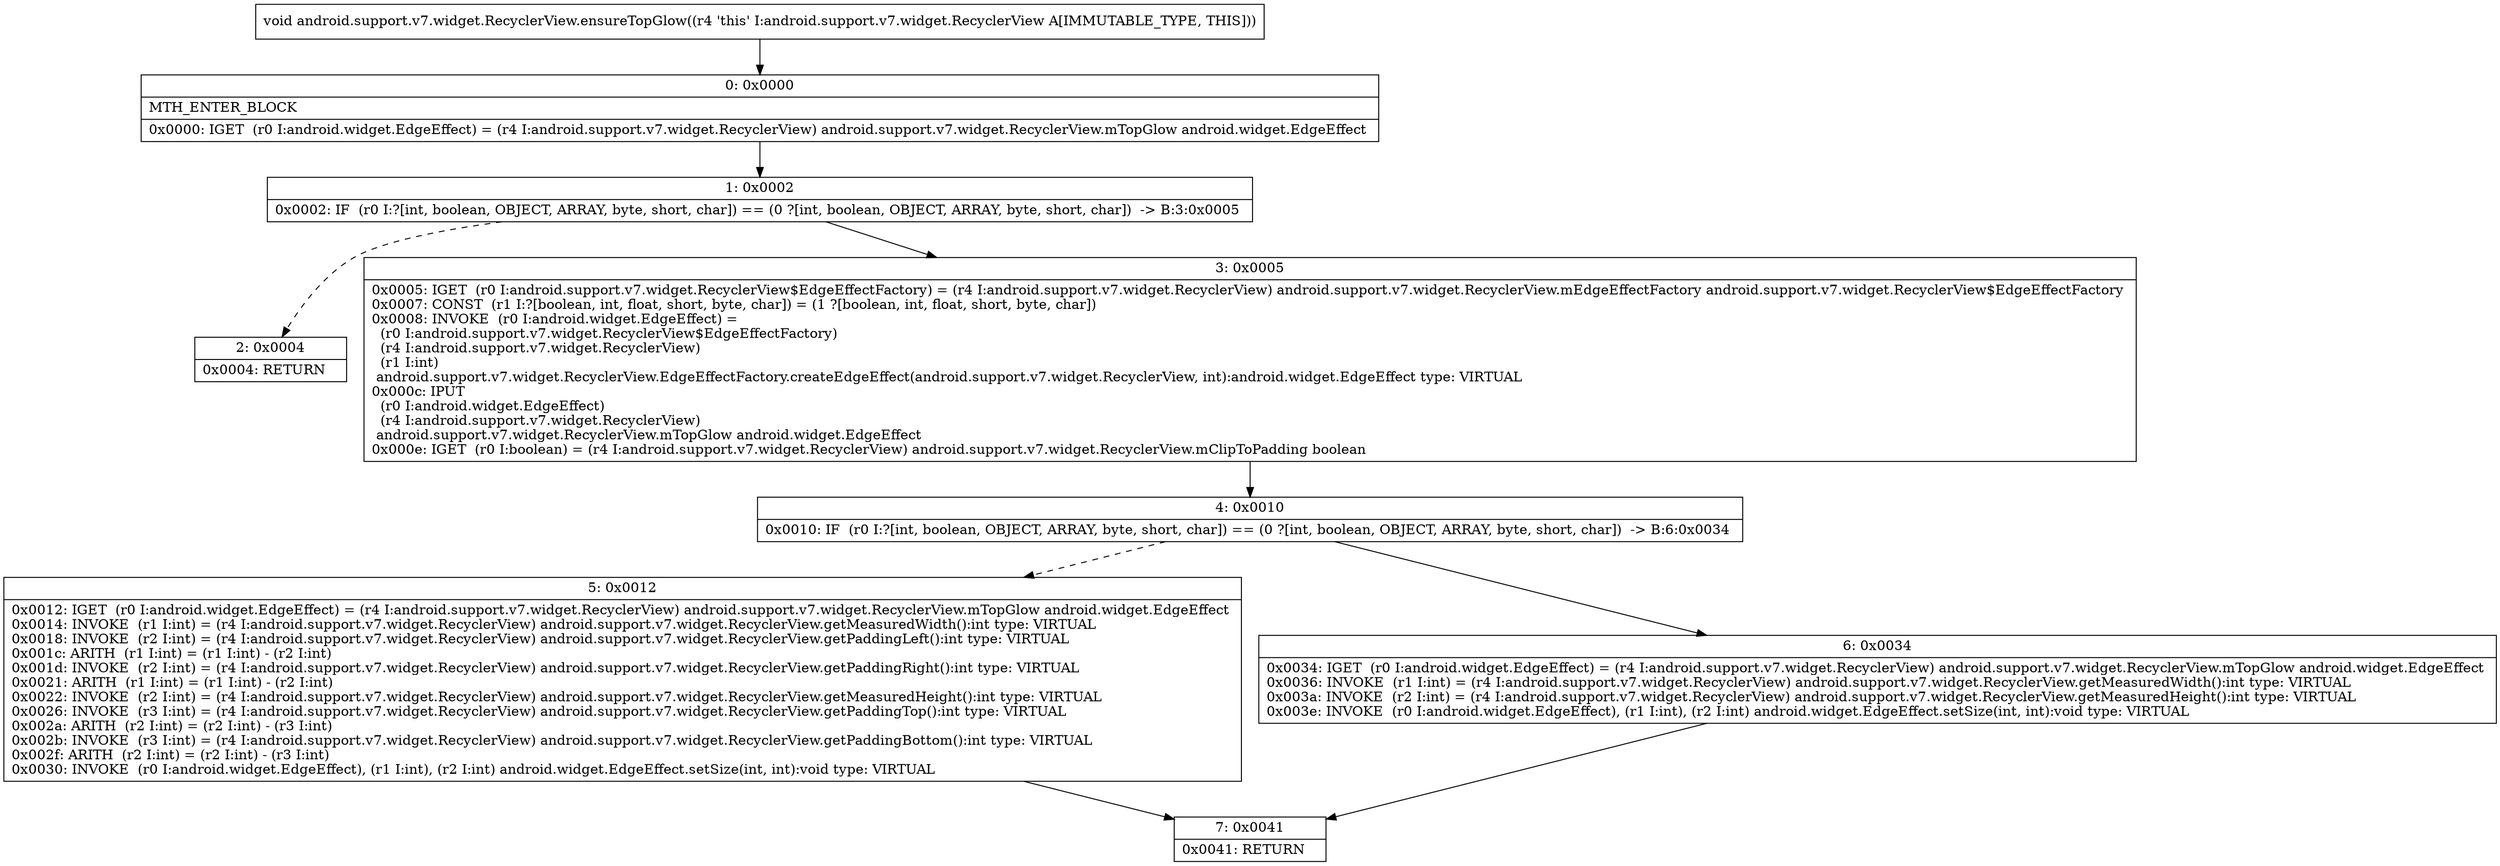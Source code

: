 digraph "CFG forandroid.support.v7.widget.RecyclerView.ensureTopGlow()V" {
Node_0 [shape=record,label="{0\:\ 0x0000|MTH_ENTER_BLOCK\l|0x0000: IGET  (r0 I:android.widget.EdgeEffect) = (r4 I:android.support.v7.widget.RecyclerView) android.support.v7.widget.RecyclerView.mTopGlow android.widget.EdgeEffect \l}"];
Node_1 [shape=record,label="{1\:\ 0x0002|0x0002: IF  (r0 I:?[int, boolean, OBJECT, ARRAY, byte, short, char]) == (0 ?[int, boolean, OBJECT, ARRAY, byte, short, char])  \-\> B:3:0x0005 \l}"];
Node_2 [shape=record,label="{2\:\ 0x0004|0x0004: RETURN   \l}"];
Node_3 [shape=record,label="{3\:\ 0x0005|0x0005: IGET  (r0 I:android.support.v7.widget.RecyclerView$EdgeEffectFactory) = (r4 I:android.support.v7.widget.RecyclerView) android.support.v7.widget.RecyclerView.mEdgeEffectFactory android.support.v7.widget.RecyclerView$EdgeEffectFactory \l0x0007: CONST  (r1 I:?[boolean, int, float, short, byte, char]) = (1 ?[boolean, int, float, short, byte, char]) \l0x0008: INVOKE  (r0 I:android.widget.EdgeEffect) = \l  (r0 I:android.support.v7.widget.RecyclerView$EdgeEffectFactory)\l  (r4 I:android.support.v7.widget.RecyclerView)\l  (r1 I:int)\l android.support.v7.widget.RecyclerView.EdgeEffectFactory.createEdgeEffect(android.support.v7.widget.RecyclerView, int):android.widget.EdgeEffect type: VIRTUAL \l0x000c: IPUT  \l  (r0 I:android.widget.EdgeEffect)\l  (r4 I:android.support.v7.widget.RecyclerView)\l android.support.v7.widget.RecyclerView.mTopGlow android.widget.EdgeEffect \l0x000e: IGET  (r0 I:boolean) = (r4 I:android.support.v7.widget.RecyclerView) android.support.v7.widget.RecyclerView.mClipToPadding boolean \l}"];
Node_4 [shape=record,label="{4\:\ 0x0010|0x0010: IF  (r0 I:?[int, boolean, OBJECT, ARRAY, byte, short, char]) == (0 ?[int, boolean, OBJECT, ARRAY, byte, short, char])  \-\> B:6:0x0034 \l}"];
Node_5 [shape=record,label="{5\:\ 0x0012|0x0012: IGET  (r0 I:android.widget.EdgeEffect) = (r4 I:android.support.v7.widget.RecyclerView) android.support.v7.widget.RecyclerView.mTopGlow android.widget.EdgeEffect \l0x0014: INVOKE  (r1 I:int) = (r4 I:android.support.v7.widget.RecyclerView) android.support.v7.widget.RecyclerView.getMeasuredWidth():int type: VIRTUAL \l0x0018: INVOKE  (r2 I:int) = (r4 I:android.support.v7.widget.RecyclerView) android.support.v7.widget.RecyclerView.getPaddingLeft():int type: VIRTUAL \l0x001c: ARITH  (r1 I:int) = (r1 I:int) \- (r2 I:int) \l0x001d: INVOKE  (r2 I:int) = (r4 I:android.support.v7.widget.RecyclerView) android.support.v7.widget.RecyclerView.getPaddingRight():int type: VIRTUAL \l0x0021: ARITH  (r1 I:int) = (r1 I:int) \- (r2 I:int) \l0x0022: INVOKE  (r2 I:int) = (r4 I:android.support.v7.widget.RecyclerView) android.support.v7.widget.RecyclerView.getMeasuredHeight():int type: VIRTUAL \l0x0026: INVOKE  (r3 I:int) = (r4 I:android.support.v7.widget.RecyclerView) android.support.v7.widget.RecyclerView.getPaddingTop():int type: VIRTUAL \l0x002a: ARITH  (r2 I:int) = (r2 I:int) \- (r3 I:int) \l0x002b: INVOKE  (r3 I:int) = (r4 I:android.support.v7.widget.RecyclerView) android.support.v7.widget.RecyclerView.getPaddingBottom():int type: VIRTUAL \l0x002f: ARITH  (r2 I:int) = (r2 I:int) \- (r3 I:int) \l0x0030: INVOKE  (r0 I:android.widget.EdgeEffect), (r1 I:int), (r2 I:int) android.widget.EdgeEffect.setSize(int, int):void type: VIRTUAL \l}"];
Node_6 [shape=record,label="{6\:\ 0x0034|0x0034: IGET  (r0 I:android.widget.EdgeEffect) = (r4 I:android.support.v7.widget.RecyclerView) android.support.v7.widget.RecyclerView.mTopGlow android.widget.EdgeEffect \l0x0036: INVOKE  (r1 I:int) = (r4 I:android.support.v7.widget.RecyclerView) android.support.v7.widget.RecyclerView.getMeasuredWidth():int type: VIRTUAL \l0x003a: INVOKE  (r2 I:int) = (r4 I:android.support.v7.widget.RecyclerView) android.support.v7.widget.RecyclerView.getMeasuredHeight():int type: VIRTUAL \l0x003e: INVOKE  (r0 I:android.widget.EdgeEffect), (r1 I:int), (r2 I:int) android.widget.EdgeEffect.setSize(int, int):void type: VIRTUAL \l}"];
Node_7 [shape=record,label="{7\:\ 0x0041|0x0041: RETURN   \l}"];
MethodNode[shape=record,label="{void android.support.v7.widget.RecyclerView.ensureTopGlow((r4 'this' I:android.support.v7.widget.RecyclerView A[IMMUTABLE_TYPE, THIS])) }"];
MethodNode -> Node_0;
Node_0 -> Node_1;
Node_1 -> Node_2[style=dashed];
Node_1 -> Node_3;
Node_3 -> Node_4;
Node_4 -> Node_5[style=dashed];
Node_4 -> Node_6;
Node_5 -> Node_7;
Node_6 -> Node_7;
}

